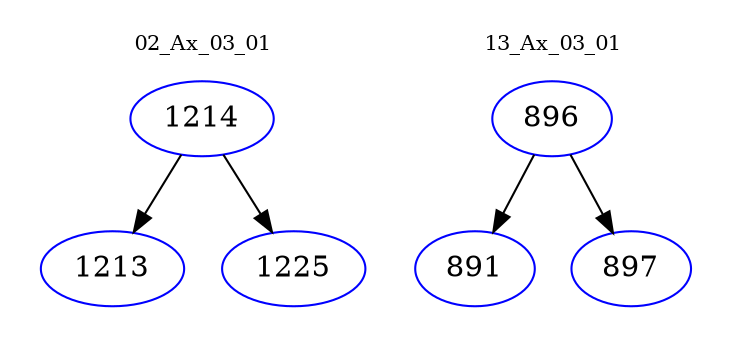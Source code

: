 digraph{
subgraph cluster_0 {
color = white
label = "02_Ax_03_01";
fontsize=10;
T0_1214 [label="1214", color="blue"]
T0_1214 -> T0_1213 [color="black"]
T0_1213 [label="1213", color="blue"]
T0_1214 -> T0_1225 [color="black"]
T0_1225 [label="1225", color="blue"]
}
subgraph cluster_1 {
color = white
label = "13_Ax_03_01";
fontsize=10;
T1_896 [label="896", color="blue"]
T1_896 -> T1_891 [color="black"]
T1_891 [label="891", color="blue"]
T1_896 -> T1_897 [color="black"]
T1_897 [label="897", color="blue"]
}
}
